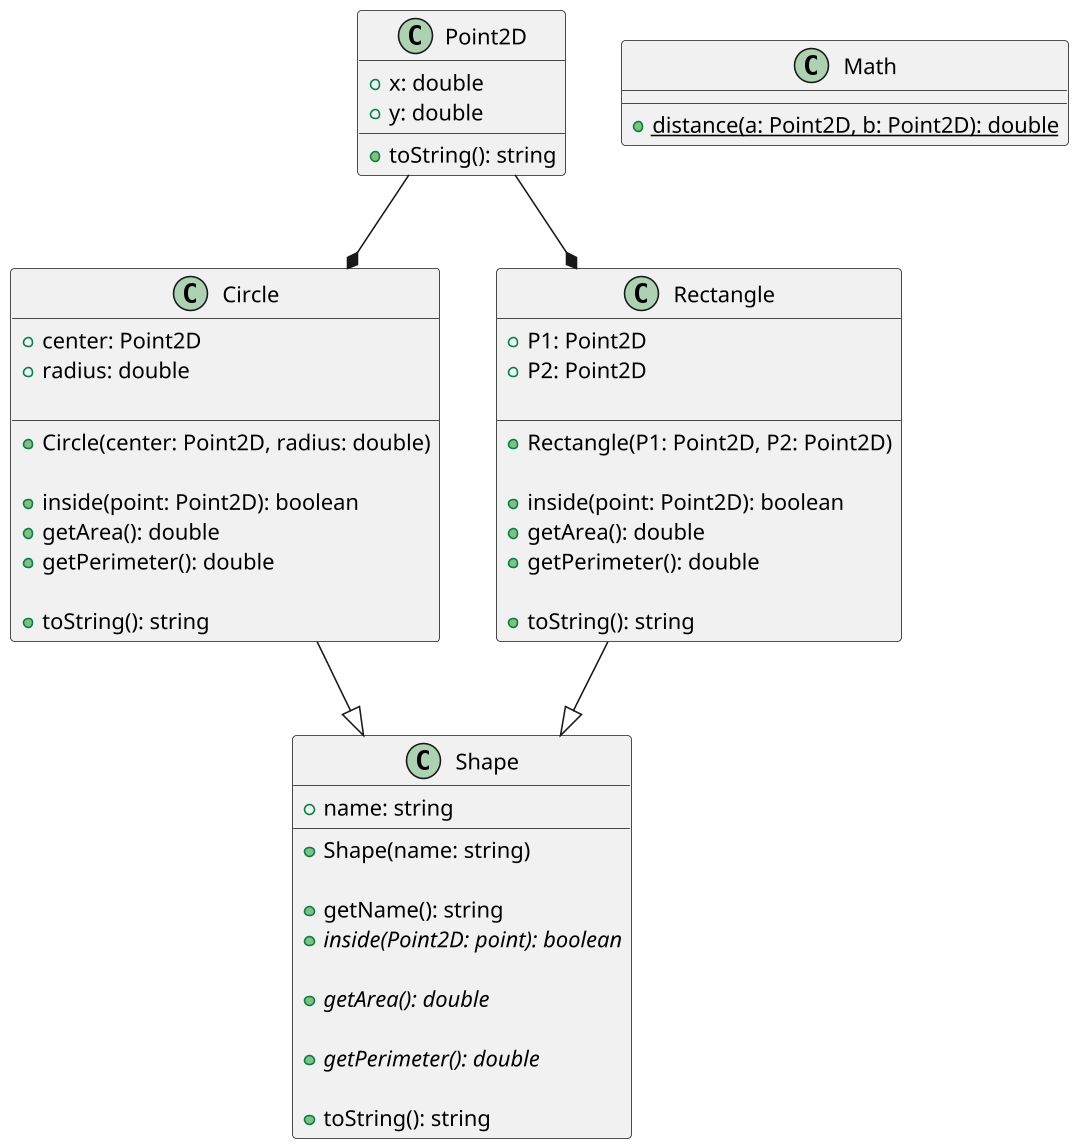'--
@startuml

skinparam defaultFontName Hasklig
skinparam dpi 150

'==

class Point2D {
    + x: double
    + y: double

    ' gera uma string no formato
    ' (0.00, 0.00)
    + toString(): string
}

class Math {
    ' método estático para calcular a distância entre dois pontos
    + {static} distance(a: Point2D, b: Point2D): double
}

class Shape {
    + name: string

    + Shape(name: string)
    
    ' getName(): string
    + getName(): string

    ' os métodos abaixo não são implementadas
    ' na classe Shape, apenas nas classes filhas

    ' retorna se o ponto está dentro da forma
    + {abstract} inside(Point2D: point): boolean

    ' retorna a área da forma
    + {abstract} getArea(): double

    ' retorna o perímetro da forma
    + {abstract} getPerimeter(): double

    ' retorna apenas o nome
    + toString(): string
}

class Circle {
    + center: Point2D
    + radius: double

    __
    ' invoca o construtor da superclasse
    ' passando o nome Circ
    ' guarda os outros valores nos atributos
    ' da classe Circle
    + Circle(center: Point2D, radius: double)

    ' implementa os métodos abstratos
    + inside(point: Point2D): boolean
    + getArea(): double
    + getPerimeter(): double

    ' retorna o nome da classe e os valores no seguinte formato
    ' Circ: C=(0.00, 0.00), R=0.00
    ' O ponto deve ser gerado pelo método toString da classe Point2D
    + toString(): string
}

class Rectangle {
    ' ponto superior esquerdo
    + P1: Point2D
    ' ponto inferior direito
    + P2: Point2D

    __
    ' invoca o construtor da superclasse
    ' passando o nome Rect
    ' inicializa o resto dos atributos
    + Rectangle(P1: Point2D, P2: Point2D)

    ' implementa os métodos abstratos
    + inside(point: Point2D): boolean
    + getArea(): double
    + getPerimeter(): double

    ' retorna o nome da classe e os valores no seguinte formato
    ' Rect: P1=(0.00, 0.00) P2=(0.00, 0.00)
    + toString(): string
}

'--
Circle --|> Shape
Rectangle --|> Shape
Point2D  --*  Circle
Point2D  --*  Rectangle
@enduml
